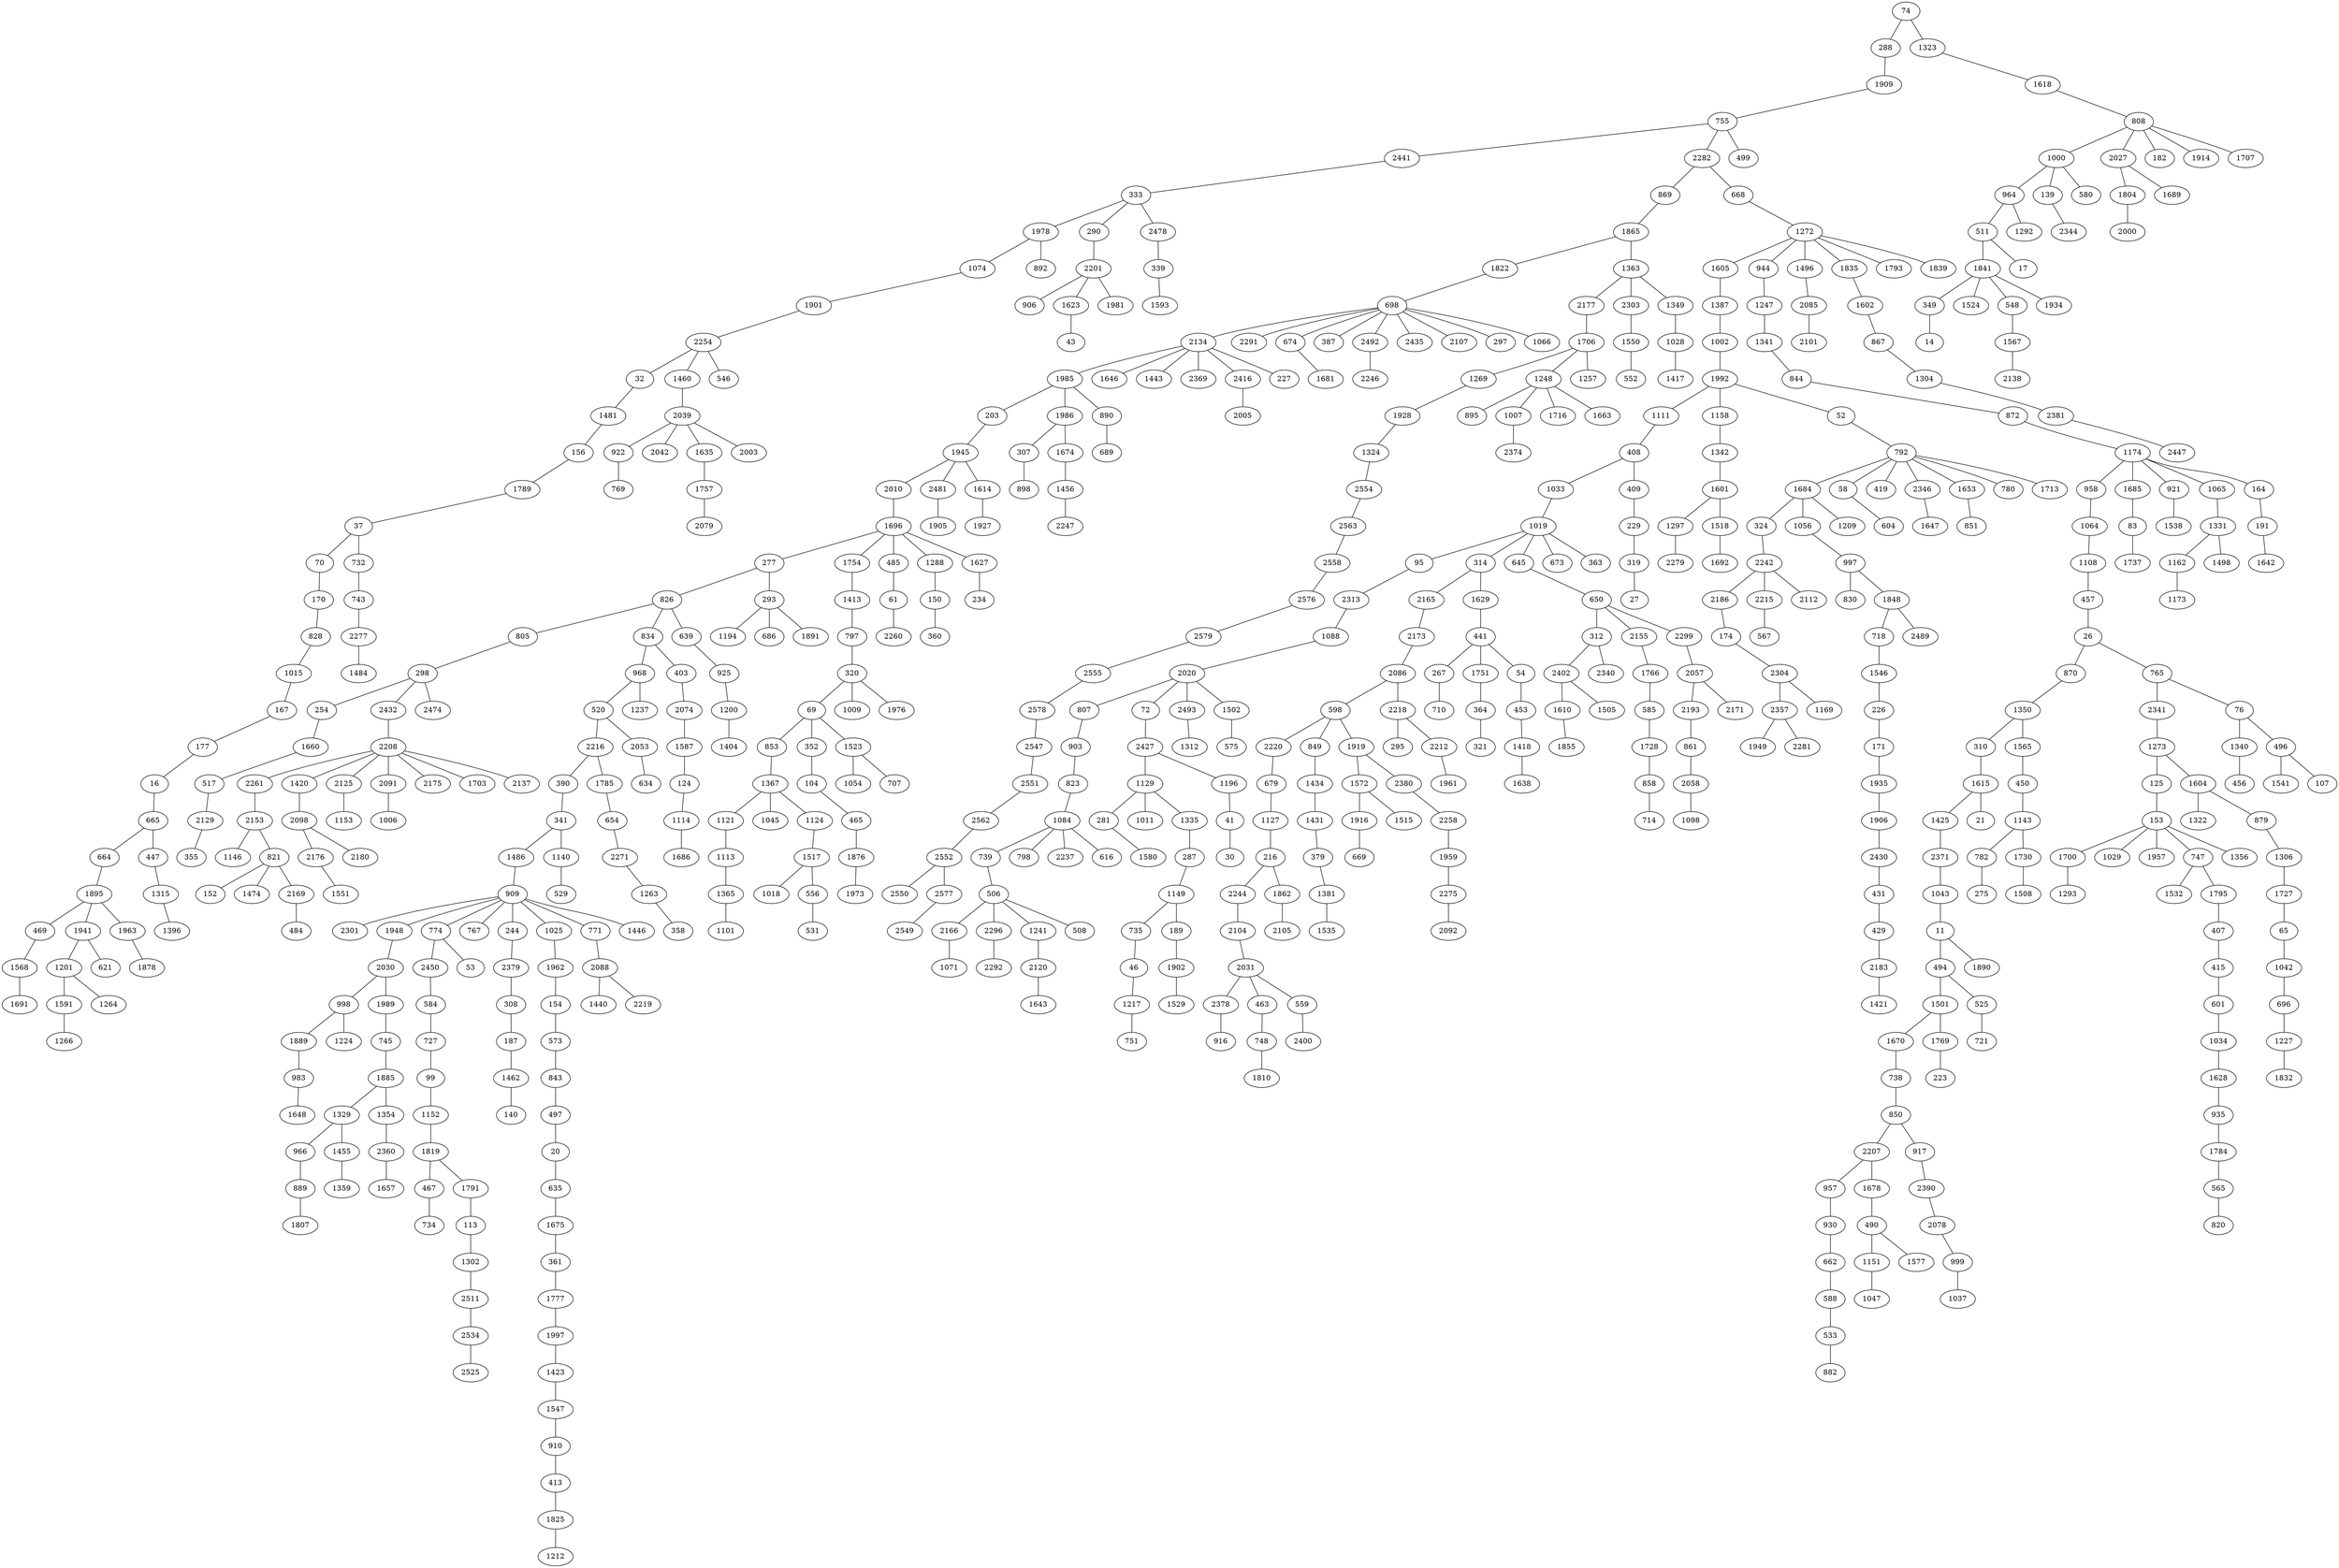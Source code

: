 strict graph "" {
	74 -- 288;
	74 -- 1323;
	288 -- 1909;
	1909 -- 755;
	755 -- 2441;
	755 -- 2282;
	755 -- 499;
	2441 -- 333;
	333 -- 1978;
	333 -- 290;
	333 -- 2478;
	1978 -- 1074;
	1978 -- 892;
	1074 -- 1901;
	1901 -- 2254;
	2254 -- 32;
	2254 -- 1460;
	2254 -- 546;
	32 -- 1481;
	1481 -- 156;
	156 -- 1789;
	1789 -- 37;
	37 -- 70;
	37 -- 732;
	70 -- 170;
	170 -- 828;
	2282 -- 869;
	2282 -- 668;
	869 -- 1865;
	1865 -- 1822;
	1865 -- 1363;
	1822 -- 698;
	698 -- 2134;
	698 -- 2291;
	698 -- 674;
	698 -- 387;
	698 -- 2492;
	698 -- 2435;
	698 -- 2107;
	698 -- 297;
	698 -- 1066;
	2134 -- 1985;
	2134 -- 1646;
	2134 -- 1443;
	2134 -- 2369;
	2134 -- 2416;
	2134 -- 227;
	1985 -- 203;
	1985 -- 1986;
	1985 -- 890;
	203 -- 1945;
	1945 -- 2010;
	1945 -- 2481;
	1945 -- 1614;
	2010 -- 1696;
	1696 -- 277;
	1696 -- 1754;
	1696 -- 485;
	1696 -- 1288;
	1696 -- 1627;
	277 -- 826;
	277 -- 293;
	826 -- 805;
	826 -- 834;
	826 -- 639;
	805 -- 298;
	298 -- 254;
	298 -- 2432;
	298 -- 2474;
	254 -- 1660;
	1660 -- 517;
	668 -- 1272;
	1272 -- 1605;
	1272 -- 944;
	1272 -- 1496;
	1272 -- 1835;
	1272 -- 1793;
	1272 -- 1839;
	1605 -- 1387;
	1387 -- 1002;
	1002 -- 1992;
	1992 -- 1111;
	1992 -- 1158;
	1992 -- 52;
	1111 -- 408;
	408 -- 1033;
	408 -- 409;
	1033 -- 1019;
	1019 -- 95;
	1019 -- 314;
	1019 -- 645;
	1019 -- 673;
	1019 -- 363;
	95 -- 2313;
	2313 -- 1088;
	1088 -- 2020;
	2020 -- 807;
	2020 -- 72;
	2020 -- 2493;
	2020 -- 1502;
	807 -- 903;
	903 -- 823;
	823 -- 1084;
	1084 -- 739;
	1084 -- 798;
	1084 -- 2237;
	1084 -- 616;
	739 -- 506;
	314 -- 2165;
	314 -- 1629;
	2165 -- 2173;
	2173 -- 2086;
	2086 -- 598;
	2086 -- 2218;
	598 -- 2220;
	598 -- 849;
	598 -- 1919;
	2220 -- 679;
	679 -- 1127;
	1127 -- 216;
	828 -- 1015;
	1015 -- 167;
	167 -- 177;
	177 -- 16;
	16 -- 665;
	665 -- 664;
	665 -- 447;
	664 -- 1895;
	1895 -- 469;
	1895 -- 1941;
	1895 -- 1963;
	469 -- 1568;
	1568 -- 1691;
	944 -- 1247;
	1247 -- 1341;
	1341 -- 844;
	844 -- 872;
	872 -- 1174;
	1174 -- 958;
	1174 -- 1685;
	1174 -- 921;
	1174 -- 1065;
	1174 -- 164;
	958 -- 1064;
	1064 -- 1108;
	834 -- 968;
	834 -- 403;
	968 -- 520;
	968 -- 1237;
	520 -- 2216;
	520 -- 2053;
	2216 -- 390;
	2216 -- 1785;
	390 -- 341;
	341 -- 1486;
	341 -- 1140;
	1486 -- 909;
	909 -- 2301;
	909 -- 1948;
	909 -- 774;
	909 -- 767;
	909 -- 244;
	909 -- 1025;
	909 -- 771;
	909 -- 1446;
	1158 -- 1342;
	1342 -- 1601;
	1601 -- 1297;
	1601 -- 1518;
	1297 -- 2279;
	1108 -- 457;
	457 -- 26;
	26 -- 870;
	26 -- 765;
	870 -- 1350;
	1350 -- 310;
	1350 -- 1565;
	310 -- 1615;
	1615 -- 1425;
	1615 -- 21;
	1425 -- 2371;
	2371 -- 1043;
	1043 -- 11;
	11 -- 494;
	11 -- 1890;
	494 -- 1501;
	494 -- 525;
	1501 -- 1670;
	1501 -- 1769;
	1670 -- 738;
	738 -- 850;
	850 -- 2207;
	850 -- 917;
	2207 -- 957;
	2207 -- 1678;
	216 -- 2244;
	216 -- 1862;
	765 -- 2341;
	765 -- 76;
	1363 -- 2177;
	1363 -- 2303;
	1363 -- 1349;
	2177 -- 1706;
	1706 -- 1269;
	1706 -- 1248;
	1706 -- 1257;
	1269 -- 1928;
	1928 -- 1324;
	1324 -- 2554;
	2554 -- 2563;
	2563 -- 2558;
	2558 -- 2576;
	2576 -- 2579;
	2579 -- 2555;
	2555 -- 2578;
	2578 -- 2547;
	2547 -- 2551;
	2053 -- 634;
	2244 -- 2104;
	2104 -- 2031;
	2031 -- 2378;
	2031 -- 463;
	2031 -- 559;
	2378 -- 916;
	290 -- 2201;
	2201 -- 906;
	2201 -- 1623;
	2201 -- 1981;
	2341 -- 1273;
	1273 -- 125;
	1273 -- 1604;
	125 -- 153;
	153 -- 1700;
	153 -- 1029;
	153 -- 1957;
	153 -- 747;
	153 -- 1356;
	1700 -- 1293;
	1685 -- 83;
	83 -- 1737;
	1460 -- 2039;
	2039 -- 922;
	2039 -- 2042;
	2039 -- 1635;
	2039 -- 2003;
	922 -- 769;
	52 -- 792;
	792 -- 1684;
	792 -- 58;
	792 -- 419;
	792 -- 2346;
	792 -- 1653;
	792 -- 780;
	792 -- 1713;
	1684 -- 324;
	1684 -- 1056;
	1684 -- 1209;
	324 -- 2242;
	2242 -- 2186;
	2242 -- 2215;
	2242 -- 2112;
	2186 -- 174;
	174 -- 2304;
	2304 -- 2357;
	2304 -- 1169;
	2215 -- 567;
	2432 -- 2208;
	2208 -- 2261;
	2208 -- 1420;
	2208 -- 2125;
	2208 -- 2091;
	2208 -- 2175;
	2208 -- 1703;
	2208 -- 2137;
	849 -- 1434;
	1434 -- 1431;
	1431 -- 379;
	379 -- 1381;
	1381 -- 1535;
	645 -- 650;
	650 -- 312;
	650 -- 2155;
	650 -- 2299;
	312 -- 2402;
	312 -- 2340;
	2402 -- 1610;
	2402 -- 1505;
	1610 -- 1855;
	1785 -- 654;
	654 -- 2271;
	2271 -- 1263;
	1565 -- 450;
	450 -- 1143;
	1143 -- 782;
	1143 -- 1730;
	782 -- 275;
	447 -- 1315;
	1315 -- 1396;
	1754 -- 1413;
	1413 -- 797;
	797 -- 320;
	320 -- 69;
	320 -- 1009;
	320 -- 1976;
	69 -- 853;
	69 -- 352;
	69 -- 1523;
	853 -- 1367;
	1367 -- 1121;
	1367 -- 1045;
	1367 -- 1124;
	1121 -- 1113;
	1113 -- 1365;
	1365 -- 1101;
	1948 -- 2030;
	2030 -- 998;
	2030 -- 1989;
	998 -- 1889;
	998 -- 1224;
	1889 -- 983;
	983 -- 1648;
	2155 -- 1766;
	1766 -- 585;
	585 -- 1728;
	1728 -- 858;
	1323 -- 1618;
	1618 -- 808;
	808 -- 1000;
	808 -- 2027;
	808 -- 182;
	808 -- 1914;
	808 -- 1707;
	1000 -- 964;
	1000 -- 139;
	1000 -- 580;
	2551 -- 2562;
	2562 -- 2552;
	2552 -- 2550;
	2552 -- 2577;
	352 -- 104;
	104 -- 465;
	465 -- 1876;
	1876 -- 1973;
	485 -- 61;
	61 -- 2260;
	2261 -- 2153;
	2153 -- 1146;
	2153 -- 821;
	1629 -- 441;
	441 -- 267;
	441 -- 1751;
	441 -- 54;
	267 -- 710;
	409 -- 229;
	229 -- 319;
	319 -- 27;
	72 -- 2427;
	2427 -- 1129;
	2427 -- 1196;
	1129 -- 281;
	1129 -- 1011;
	1129 -- 1335;
	281 -- 1580;
	1919 -- 1572;
	1919 -- 2380;
	1420 -- 2098;
	1751 -- 364;
	2478 -- 339;
	1572 -- 1916;
	1572 -- 1515;
	1916 -- 669;
	774 -- 2450;
	774 -- 53;
	2450 -- 584;
	584 -- 727;
	727 -- 99;
	99 -- 1152;
	1152 -- 1819;
	1819 -- 467;
	1819 -- 1791;
	467 -- 734;
	2027 -- 1804;
	2027 -- 1689;
	1804 -- 2000;
	525 -- 721;
	1263 -- 358;
	732 -- 743;
	743 -- 2277;
	2277 -- 1484;
	244 -- 2379;
	2379 -- 308;
	308 -- 187;
	2218 -- 295;
	2218 -- 2212;
	1623 -- 43;
	1496 -- 2085;
	2085 -- 2101;
	1196 -- 41;
	41 -- 30;
	1025 -- 1962;
	1962 -- 154;
	154 -- 573;
	573 -- 843;
	843 -- 497;
	497 -- 20;
	20 -- 635;
	635 -- 1675;
	1675 -- 361;
	361 -- 1777;
	1777 -- 1997;
	1997 -- 1423;
	1423 -- 1547;
	1547 -- 910;
	910 -- 413;
	413 -- 1825;
	1825 -- 1212;
	403 -- 2074;
	2074 -- 1587;
	1587 -- 124;
	124 -- 1114;
	1114 -- 1686;
	2299 -- 2057;
	2057 -- 2193;
	2057 -- 2171;
	2193 -- 861;
	861 -- 2058;
	2125 -- 1153;
	1986 -- 307;
	1986 -- 1674;
	307 -- 898;
	2303 -- 1550;
	1550 -- 552;
	2058 -- 1098;
	1056 -- 997;
	997 -- 830;
	997 -- 1848;
	1140 -- 529;
	2493 -- 1312;
	921 -- 1538;
	1989 -- 745;
	745 -- 1885;
	1885 -- 1329;
	1885 -- 1354;
	1329 -- 966;
	1329 -- 1455;
	966 -- 889;
	1674 -- 1456;
	1456 -- 2247;
	1335 -- 287;
	287 -- 1149;
	1149 -- 735;
	1149 -- 189;
	735 -- 46;
	46 -- 1217;
	1217 -- 751;
	639 -- 925;
	925 -- 1200;
	1200 -- 1404;
	1635 -- 1757;
	1757 -- 2079;
	58 -- 604;
	890 -- 689;
	293 -- 1194;
	293 -- 686;
	293 -- 1891;
	1065 -- 1331;
	1331 -- 1162;
	1331 -- 1498;
	1162 -- 1173;
	1835 -- 1602;
	1602 -- 867;
	867 -- 1304;
	1304 -- 2381;
	2381 -- 2447;
	506 -- 2166;
	506 -- 2296;
	506 -- 1241;
	506 -- 508;
	2166 -- 1071;
	1248 -- 895;
	1248 -- 1007;
	1248 -- 1716;
	1248 -- 1663;
	2091 -- 1006;
	1791 -- 113;
	113 -- 1302;
	1302 -- 2511;
	2511 -- 2534;
	2534 -- 2525;
	2380 -- 2258;
	1349 -- 1028;
	1028 -- 1417;
	2212 -- 1961;
	76 -- 1340;
	76 -- 496;
	1340 -- 456;
	957 -- 930;
	930 -- 662;
	662 -- 588;
	588 -- 533;
	533 -- 882;
	964 -- 511;
	964 -- 1292;
	511 -- 1841;
	511 -- 17;
	1841 -- 349;
	1841 -- 1524;
	1841 -- 548;
	1841 -- 1934;
	349 -- 14;
	1678 -- 490;
	490 -- 1151;
	490 -- 1577;
	674 -- 1681;
	2296 -- 2292;
	1151 -- 1047;
	1288 -- 150;
	150 -- 360;
	1941 -- 1201;
	1941 -- 621;
	1201 -- 1591;
	1201 -- 1264;
	1591 -- 1266;
	1862 -- 2105;
	2098 -- 2176;
	2098 -- 2180;
	496 -- 1541;
	496 -- 107;
	187 -- 1462;
	1462 -- 140;
	2346 -- 1647;
	1523 -- 1054;
	1523 -- 707;
	463 -- 748;
	748 -- 1810;
	2176 -- 1551;
	1730 -- 1508;
	2258 -- 1959;
	1959 -- 2275;
	1007 -- 2374;
	54 -- 453;
	453 -- 1418;
	1418 -- 1638;
	2275 -- 2092;
	1963 -- 1878;
	1627 -- 234;
	1241 -- 2120;
	2120 -- 1643;
	339 -- 1593;
	1354 -- 2360;
	821 -- 152;
	821 -- 1474;
	821 -- 2169;
	364 -- 321;
	1653 -- 851;
	2360 -- 1657;
	1502 -- 575;
	2481 -- 1905;
	771 -- 2088;
	2088 -- 1440;
	2088 -- 2219;
	889 -- 1807;
	917 -- 2390;
	2390 -- 2078;
	2078 -- 999;
	999 -- 1037;
	1124 -- 1517;
	2492 -- 2246;
	1517 -- 1018;
	1517 -- 556;
	2357 -- 1949;
	2357 -- 2281;
	1604 -- 1322;
	1604 -- 879;
	1769 -- 223;
	517 -- 2129;
	2129 -- 355;
	747 -- 1532;
	747 -- 1795;
	559 -- 2400;
	1455 -- 1359;
	164 -- 191;
	191 -- 1642;
	1614 -- 1927;
	1518 -- 1692;
	2577 -- 2549;
	548 -- 1567;
	1567 -- 2138;
	1848 -- 718;
	1848 -- 2489;
	718 -- 1546;
	1546 -- 226;
	226 -- 171;
	171 -- 1935;
	1935 -- 1906;
	1906 -- 2430;
	2430 -- 431;
	431 -- 429;
	429 -- 2183;
	2183 -- 1421;
	2416 -- 2005;
	1795 -- 407;
	407 -- 415;
	415 -- 601;
	601 -- 1034;
	1034 -- 1628;
	1628 -- 935;
	935 -- 1784;
	1784 -- 565;
	565 -- 820;
	189 -- 1902;
	1902 -- 1529;
	2169 -- 484;
	879 -- 1306;
	1306 -- 1727;
	1727 -- 65;
	65 -- 1042;
	1042 -- 696;
	696 -- 1227;
	1227 -- 1832;
	139 -- 2344;
	556 -- 531;
	858 -- 714;
}
